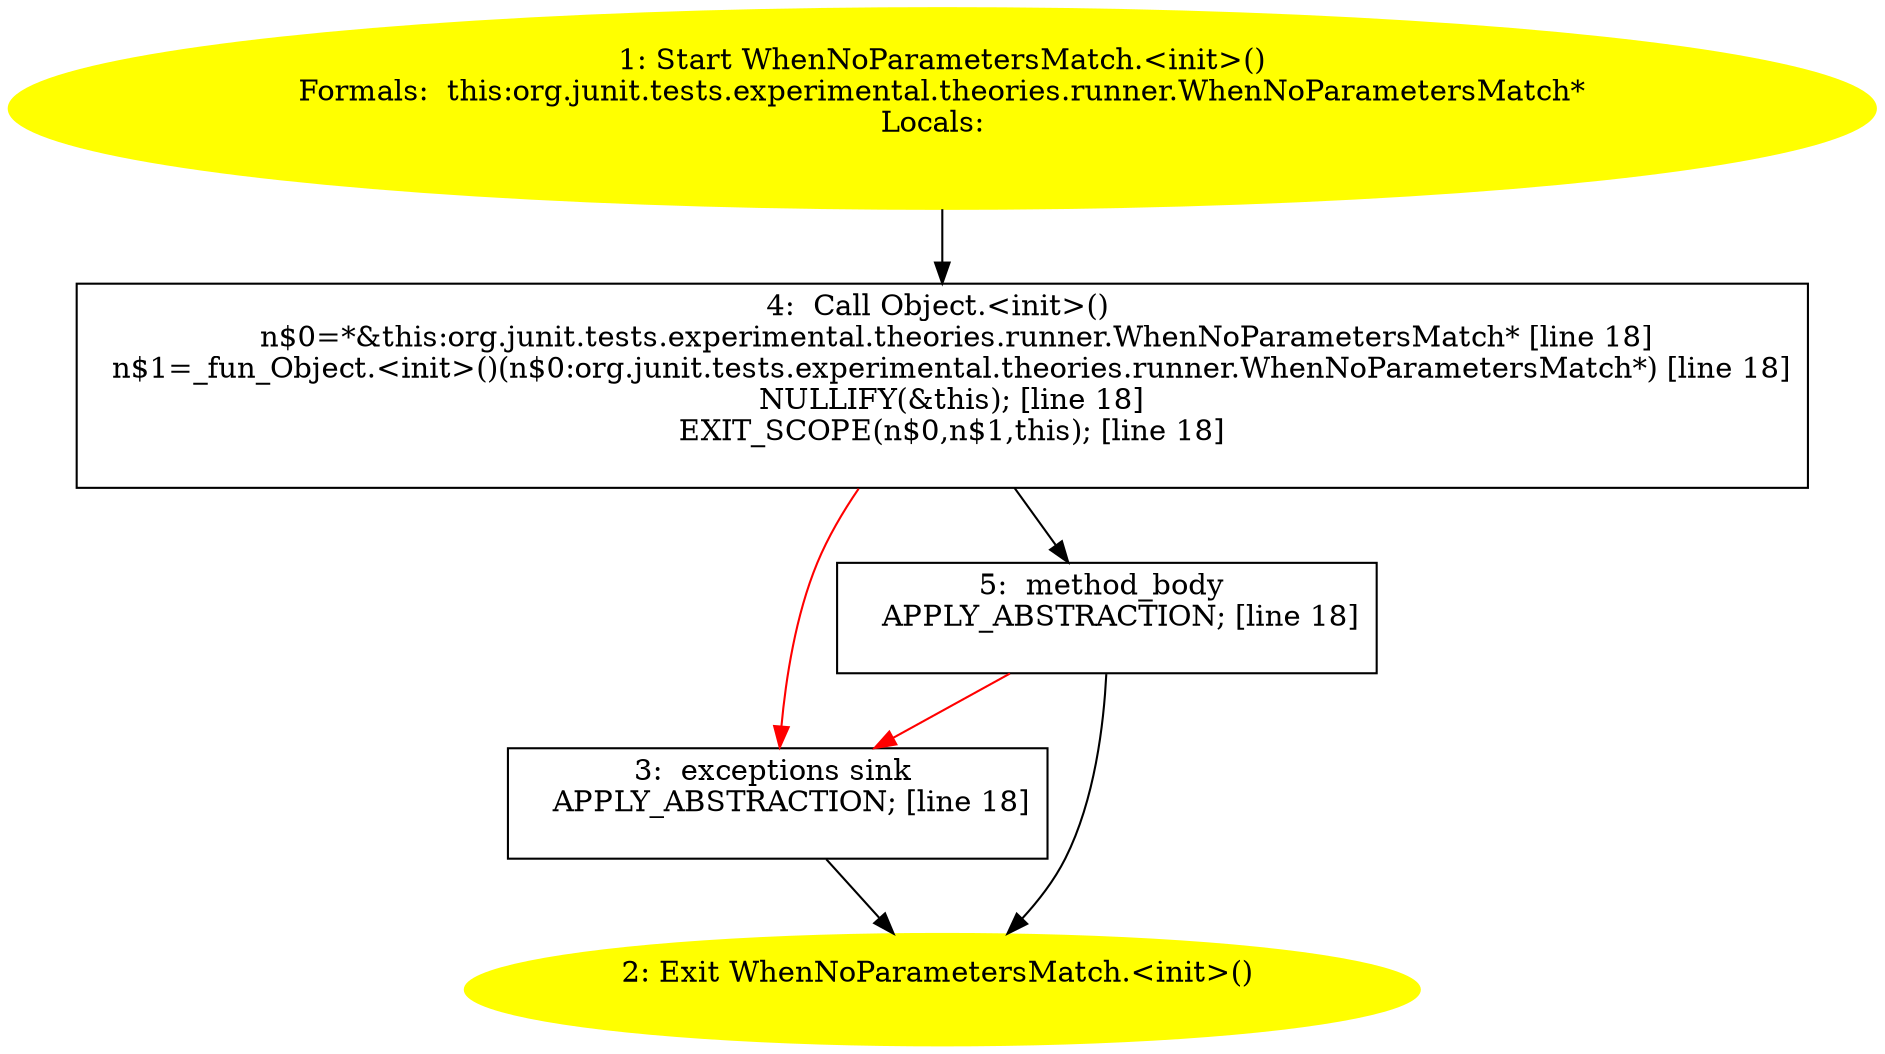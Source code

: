 /* @generated */
digraph cfg {
"org.junit.tests.experimental.theories.runner.WhenNoParametersMatch.<init>().715cf9fb38b9219d22739b39e2595f38_1" [label="1: Start WhenNoParametersMatch.<init>()\nFormals:  this:org.junit.tests.experimental.theories.runner.WhenNoParametersMatch*\nLocals:  \n  " color=yellow style=filled]
	

	 "org.junit.tests.experimental.theories.runner.WhenNoParametersMatch.<init>().715cf9fb38b9219d22739b39e2595f38_1" -> "org.junit.tests.experimental.theories.runner.WhenNoParametersMatch.<init>().715cf9fb38b9219d22739b39e2595f38_4" ;
"org.junit.tests.experimental.theories.runner.WhenNoParametersMatch.<init>().715cf9fb38b9219d22739b39e2595f38_2" [label="2: Exit WhenNoParametersMatch.<init>() \n  " color=yellow style=filled]
	

"org.junit.tests.experimental.theories.runner.WhenNoParametersMatch.<init>().715cf9fb38b9219d22739b39e2595f38_3" [label="3:  exceptions sink \n   APPLY_ABSTRACTION; [line 18]\n " shape="box"]
	

	 "org.junit.tests.experimental.theories.runner.WhenNoParametersMatch.<init>().715cf9fb38b9219d22739b39e2595f38_3" -> "org.junit.tests.experimental.theories.runner.WhenNoParametersMatch.<init>().715cf9fb38b9219d22739b39e2595f38_2" ;
"org.junit.tests.experimental.theories.runner.WhenNoParametersMatch.<init>().715cf9fb38b9219d22739b39e2595f38_4" [label="4:  Call Object.<init>() \n   n$0=*&this:org.junit.tests.experimental.theories.runner.WhenNoParametersMatch* [line 18]\n  n$1=_fun_Object.<init>()(n$0:org.junit.tests.experimental.theories.runner.WhenNoParametersMatch*) [line 18]\n  NULLIFY(&this); [line 18]\n  EXIT_SCOPE(n$0,n$1,this); [line 18]\n " shape="box"]
	

	 "org.junit.tests.experimental.theories.runner.WhenNoParametersMatch.<init>().715cf9fb38b9219d22739b39e2595f38_4" -> "org.junit.tests.experimental.theories.runner.WhenNoParametersMatch.<init>().715cf9fb38b9219d22739b39e2595f38_5" ;
	 "org.junit.tests.experimental.theories.runner.WhenNoParametersMatch.<init>().715cf9fb38b9219d22739b39e2595f38_4" -> "org.junit.tests.experimental.theories.runner.WhenNoParametersMatch.<init>().715cf9fb38b9219d22739b39e2595f38_3" [color="red" ];
"org.junit.tests.experimental.theories.runner.WhenNoParametersMatch.<init>().715cf9fb38b9219d22739b39e2595f38_5" [label="5:  method_body \n   APPLY_ABSTRACTION; [line 18]\n " shape="box"]
	

	 "org.junit.tests.experimental.theories.runner.WhenNoParametersMatch.<init>().715cf9fb38b9219d22739b39e2595f38_5" -> "org.junit.tests.experimental.theories.runner.WhenNoParametersMatch.<init>().715cf9fb38b9219d22739b39e2595f38_2" ;
	 "org.junit.tests.experimental.theories.runner.WhenNoParametersMatch.<init>().715cf9fb38b9219d22739b39e2595f38_5" -> "org.junit.tests.experimental.theories.runner.WhenNoParametersMatch.<init>().715cf9fb38b9219d22739b39e2595f38_3" [color="red" ];
}
